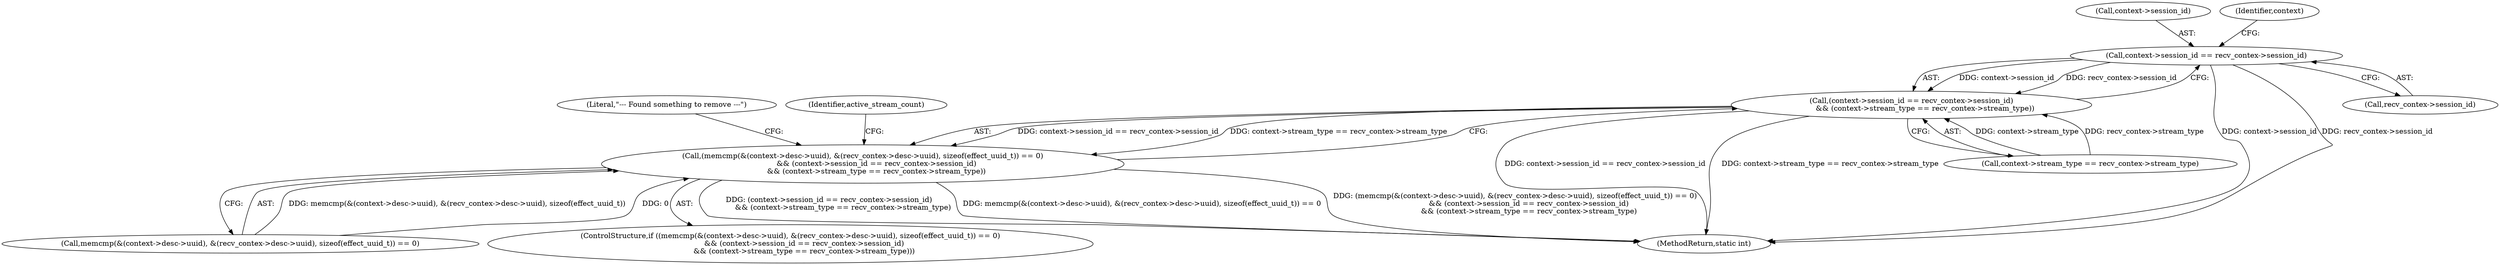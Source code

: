 digraph "0_Android_ebbb82365172337c6c250c6cac4e326970a9e351@API" {
"1000156" [label="(Call,context->session_id == recv_contex->session_id)"];
"1000155" [label="(Call,(context->session_id == recv_contex->session_id)\n            && (context->stream_type == recv_contex->stream_type))"];
"1000137" [label="(Call,(memcmp(&(context->desc->uuid), &(recv_contex->desc->uuid), sizeof(effect_uuid_t)) == 0)\n            && (context->session_id == recv_contex->session_id)\n            && (context->stream_type == recv_contex->stream_type))"];
"1000157" [label="(Call,context->session_id)"];
"1000172" [label="(Literal,\"--- Found something to remove ---\")"];
"1000138" [label="(Call,memcmp(&(context->desc->uuid), &(recv_contex->desc->uuid), sizeof(effect_uuid_t)) == 0)"];
"1000233" [label="(MethodReturn,static int)"];
"1000200" [label="(Identifier,active_stream_count)"];
"1000156" [label="(Call,context->session_id == recv_contex->session_id)"];
"1000160" [label="(Call,recv_contex->session_id)"];
"1000163" [label="(Call,context->stream_type == recv_contex->stream_type)"];
"1000155" [label="(Call,(context->session_id == recv_contex->session_id)\n            && (context->stream_type == recv_contex->stream_type))"];
"1000165" [label="(Identifier,context)"];
"1000136" [label="(ControlStructure,if ((memcmp(&(context->desc->uuid), &(recv_contex->desc->uuid), sizeof(effect_uuid_t)) == 0)\n            && (context->session_id == recv_contex->session_id)\n            && (context->stream_type == recv_contex->stream_type)))"];
"1000137" [label="(Call,(memcmp(&(context->desc->uuid), &(recv_contex->desc->uuid), sizeof(effect_uuid_t)) == 0)\n            && (context->session_id == recv_contex->session_id)\n            && (context->stream_type == recv_contex->stream_type))"];
"1000156" -> "1000155"  [label="AST: "];
"1000156" -> "1000160"  [label="CFG: "];
"1000157" -> "1000156"  [label="AST: "];
"1000160" -> "1000156"  [label="AST: "];
"1000165" -> "1000156"  [label="CFG: "];
"1000155" -> "1000156"  [label="CFG: "];
"1000156" -> "1000233"  [label="DDG: context->session_id"];
"1000156" -> "1000233"  [label="DDG: recv_contex->session_id"];
"1000156" -> "1000155"  [label="DDG: context->session_id"];
"1000156" -> "1000155"  [label="DDG: recv_contex->session_id"];
"1000155" -> "1000137"  [label="AST: "];
"1000155" -> "1000163"  [label="CFG: "];
"1000163" -> "1000155"  [label="AST: "];
"1000137" -> "1000155"  [label="CFG: "];
"1000155" -> "1000233"  [label="DDG: context->session_id == recv_contex->session_id"];
"1000155" -> "1000233"  [label="DDG: context->stream_type == recv_contex->stream_type"];
"1000155" -> "1000137"  [label="DDG: context->session_id == recv_contex->session_id"];
"1000155" -> "1000137"  [label="DDG: context->stream_type == recv_contex->stream_type"];
"1000163" -> "1000155"  [label="DDG: context->stream_type"];
"1000163" -> "1000155"  [label="DDG: recv_contex->stream_type"];
"1000137" -> "1000136"  [label="AST: "];
"1000137" -> "1000138"  [label="CFG: "];
"1000138" -> "1000137"  [label="AST: "];
"1000172" -> "1000137"  [label="CFG: "];
"1000200" -> "1000137"  [label="CFG: "];
"1000137" -> "1000233"  [label="DDG: (context->session_id == recv_contex->session_id)\n            && (context->stream_type == recv_contex->stream_type)"];
"1000137" -> "1000233"  [label="DDG: memcmp(&(context->desc->uuid), &(recv_contex->desc->uuid), sizeof(effect_uuid_t)) == 0"];
"1000137" -> "1000233"  [label="DDG: (memcmp(&(context->desc->uuid), &(recv_contex->desc->uuid), sizeof(effect_uuid_t)) == 0)\n            && (context->session_id == recv_contex->session_id)\n            && (context->stream_type == recv_contex->stream_type)"];
"1000138" -> "1000137"  [label="DDG: memcmp(&(context->desc->uuid), &(recv_contex->desc->uuid), sizeof(effect_uuid_t))"];
"1000138" -> "1000137"  [label="DDG: 0"];
}

